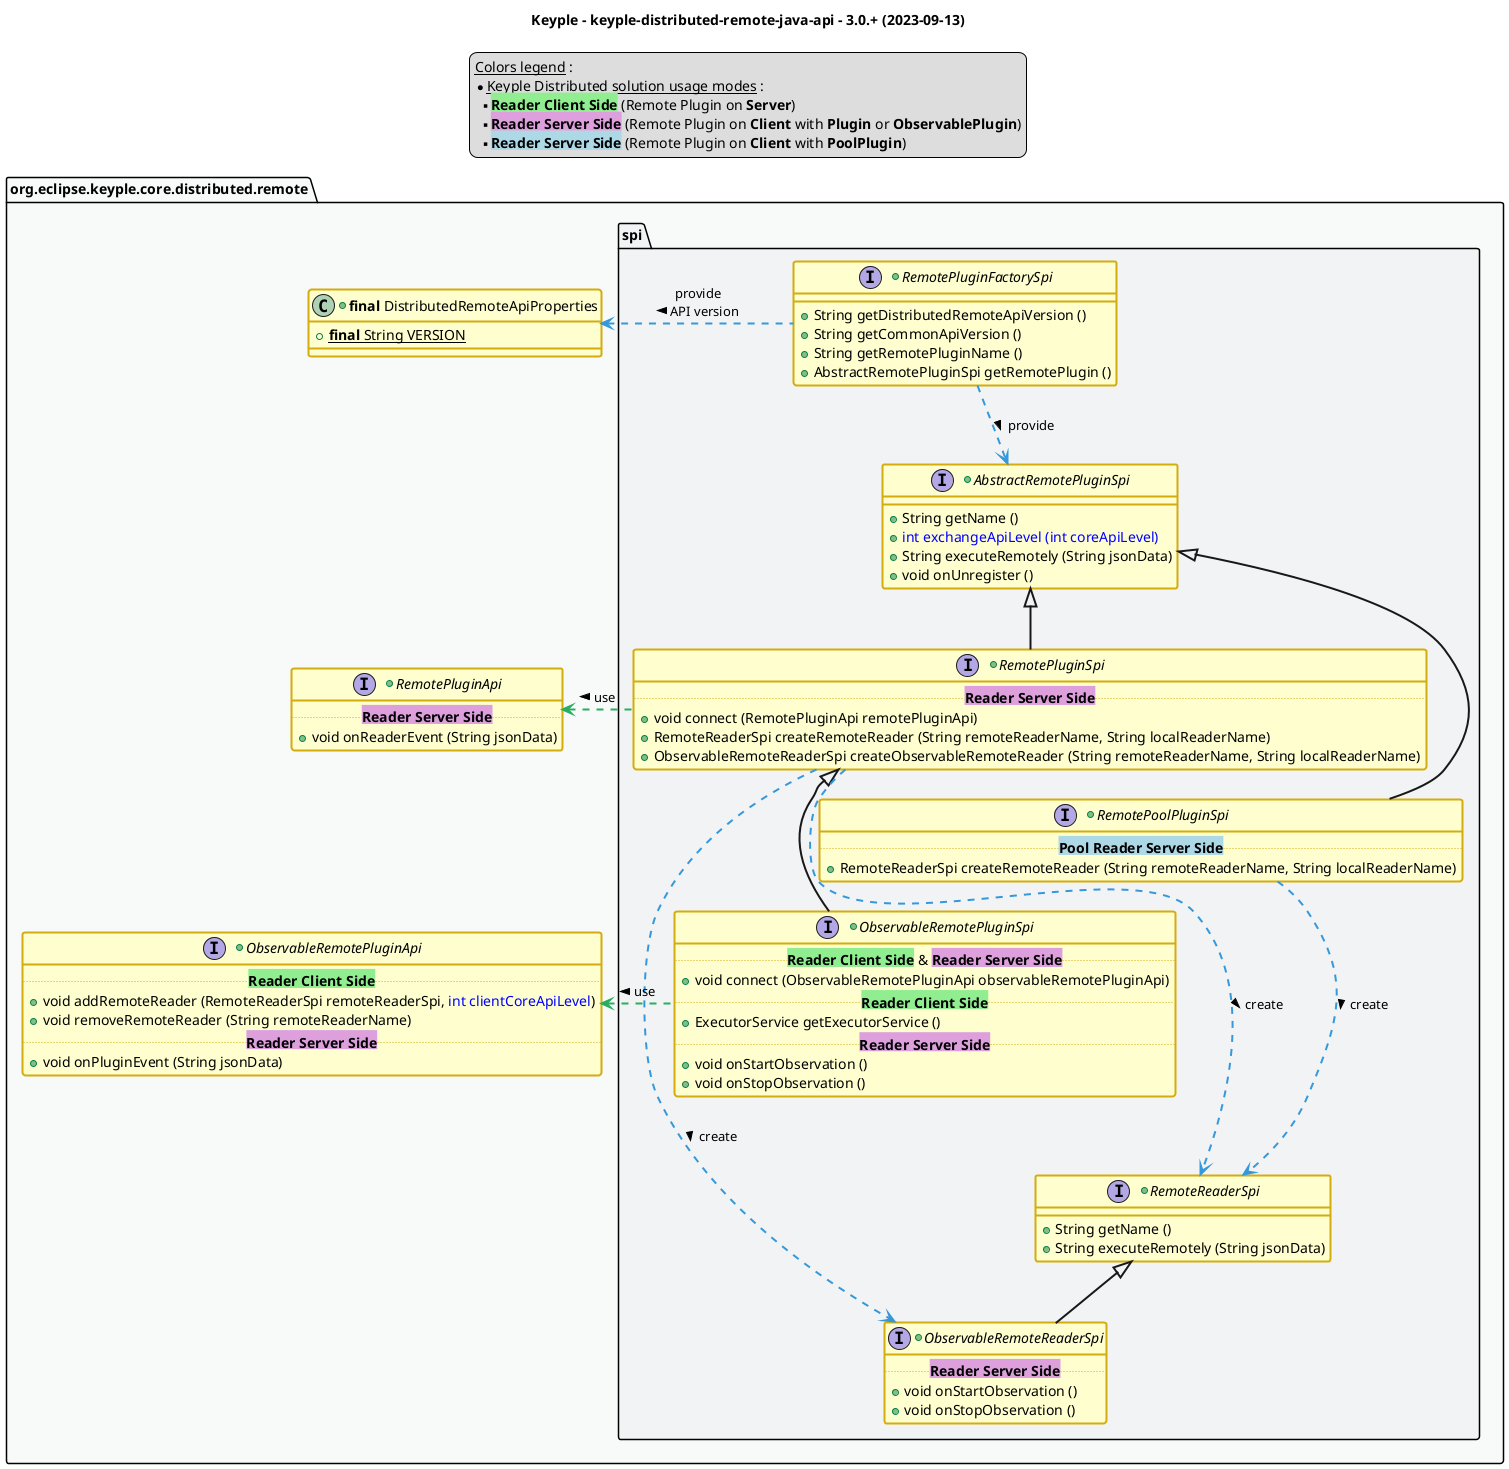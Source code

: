 @startuml
title
    Keyple - keyple-distributed-remote-java-api - 3.0.+ (2023-09-13)
end title

' == THEME ==

'Couleurs issues de : https://htmlcolorcodes.com/fr/tableau-de-couleur/tableau-de-couleur-design-plat/
!define C_GREY1 F8F9F9
!define C_GREY2 F2F3F4
!define C_GREY3 E5E7E9
!define C_GREY4 D7DBDD
!define C_GREY5 CACFD2
!define C_GREY6 BDC3C7
!define C_LINK 3498DB
!define C_USE 27AE60

' -- Styles that don't work with new version of plantuml --
skinparam stereotypeABorderColor #A9DCDF
skinparam stereotypeIBorderColor #B4A7E5
skinparam stereotypeCBorderColor #ADD1B2
skinparam stereotypeEBorderColor #EB93DF
' -- END --

skinparam ClassBorderThickness 2
skinparam ArrowThickness 2

' Yellow
skinparam ClassBackgroundColor #FEFECE
skinparam ClassBorderColor #D4AC0D
' Red
skinparam ClassBackgroundColor<<red>> #FDEDEC
skinparam ClassBorderColor<<red>> #E74C3C
hide <<red>> stereotype
' Purple
skinparam ClassBackgroundColor<<purple>> #F4ECF7
skinparam ClassBorderColor<<purple>> #8E44AD
hide <<purple>> stereotype
' blue
skinparam ClassBackgroundColor<<blue>> #EBF5FB
skinparam ClassBorderColor<<blue>> #3498DB
hide <<blue>> stereotype
' Green
skinparam ClassBackgroundColor<<green>> #E9F7EF
skinparam ClassBorderColor<<green>> #27AE60
hide <<green>> stereotype
' Grey
skinparam ClassBackgroundColor<<grey>> #EAECEE
skinparam ClassBorderColor<<grey>> #2C3E50
hide <<grey>> stereotype

' == CONTENT ==

legend top
    __Colors legend__ :
    * __Keyple Distributed solution usage modes__ :
    ** <back:lightGreen>**Reader Client Side**</back> (Remote Plugin on **Server**)
    ** <back:plum>**Reader Server Side**</back> (Remote Plugin on **Client** with **Plugin** or **ObservablePlugin**)
    ** <back:lightBlue>**Reader Server Side**</back> (Remote Plugin on **Client** with **PoolPlugin**)
end legend

package "org.eclipse.keyple.core.distributed.remote" as api {
    +class "**final** DistributedRemoteApiProperties" as ApiProperties {
        +{static} **final** String VERSION
    }
    +interface RemotePluginApi {
        .. <back:plum>**Reader Server Side**</back> ..
        +void onReaderEvent (String jsonData)
    }
    +interface ObservableRemotePluginApi {
        .. <back:lightGreen>**Reader Client Side**</back> ..
        +void addRemoteReader (RemoteReaderSpi remoteReaderSpi, <color:blue>int clientCoreApiLevel</color>)
        +void removeRemoteReader (String remoteReaderName)
        .. <back:plum>**Reader Server Side**</back> ..
        +void onPluginEvent (String jsonData)
    }
    package spi {
        ' Factories
        +interface RemotePluginFactorySpi {
            +String getDistributedRemoteApiVersion ()
            +String getCommonApiVersion ()
            +String getRemotePluginName ()
            +AbstractRemotePluginSpi getRemotePlugin ()
        }
        ' Plugins
        +interface AbstractRemotePluginSpi {
            +String getName ()
            +<color:blue>int exchangeApiLevel (int coreApiLevel)
            +String executeRemotely (String jsonData)
            +void onUnregister ()
        }
        +interface RemotePluginSpi extends AbstractRemotePluginSpi {
            .. <back:plum>**Reader Server Side**</back> ..
            +void connect (RemotePluginApi remotePluginApi)
            +RemoteReaderSpi createRemoteReader (String remoteReaderName, String localReaderName)
            +ObservableRemoteReaderSpi createObservableRemoteReader (String remoteReaderName, String localReaderName)
        }
        +interface ObservableRemotePluginSpi extends RemotePluginSpi {
            .. <back:lightGreen>**Reader Client Side**</back> & <back:plum>**Reader Server Side**</back> ..
            +void connect (ObservableRemotePluginApi observableRemotePluginApi)
            .. <back:lightGreen>**Reader Client Side**</back> ..
            +ExecutorService getExecutorService ()
            .. <back:plum>**Reader Server Side**</back> ..
            +void onStartObservation ()
            +void onStopObservation ()
        }
        +interface RemotePoolPluginSpi extends AbstractRemotePluginSpi {
            .. <back:lightBlue>**Pool Reader Server Side**</back> ..
            +RemoteReaderSpi createRemoteReader (String remoteReaderName, String localReaderName)
        }
        ' Readers
        +interface RemoteReaderSpi {
            +String getName ()
            +String executeRemotely (String jsonData)
        }
        +interface ObservableRemoteReaderSpi extends RemoteReaderSpi {
            .. <back:plum>**Reader Server Side**</back> ..
            +void onStartObservation ()
            +void onStopObservation ()
        }
    }
}

' Associations

RemotePluginFactorySpi .left.> ApiProperties #C_LINK : provide\nAPI version <
RemotePluginFactorySpi ..> AbstractRemotePluginSpi #C_LINK : provide >

RemotePluginSpi .left.> RemotePluginApi #C_USE : use >
RemotePluginSpi ..> RemoteReaderSpi #C_LINK : create >
RemotePluginSpi ..> ObservableRemoteReaderSpi #C_LINK : create >

ObservableRemotePluginSpi .left.> ObservableRemotePluginApi #C_USE : use >

RemotePoolPluginSpi ..> RemoteReaderSpi #C_LINK : create >

' == LAYOUT ==

ObservableRemotePluginSpi -[hidden]- RemoteReaderSpi

' == STYLE ==

package api #C_GREY1 {}
package api.spi #C_GREY2 {}

@enduml